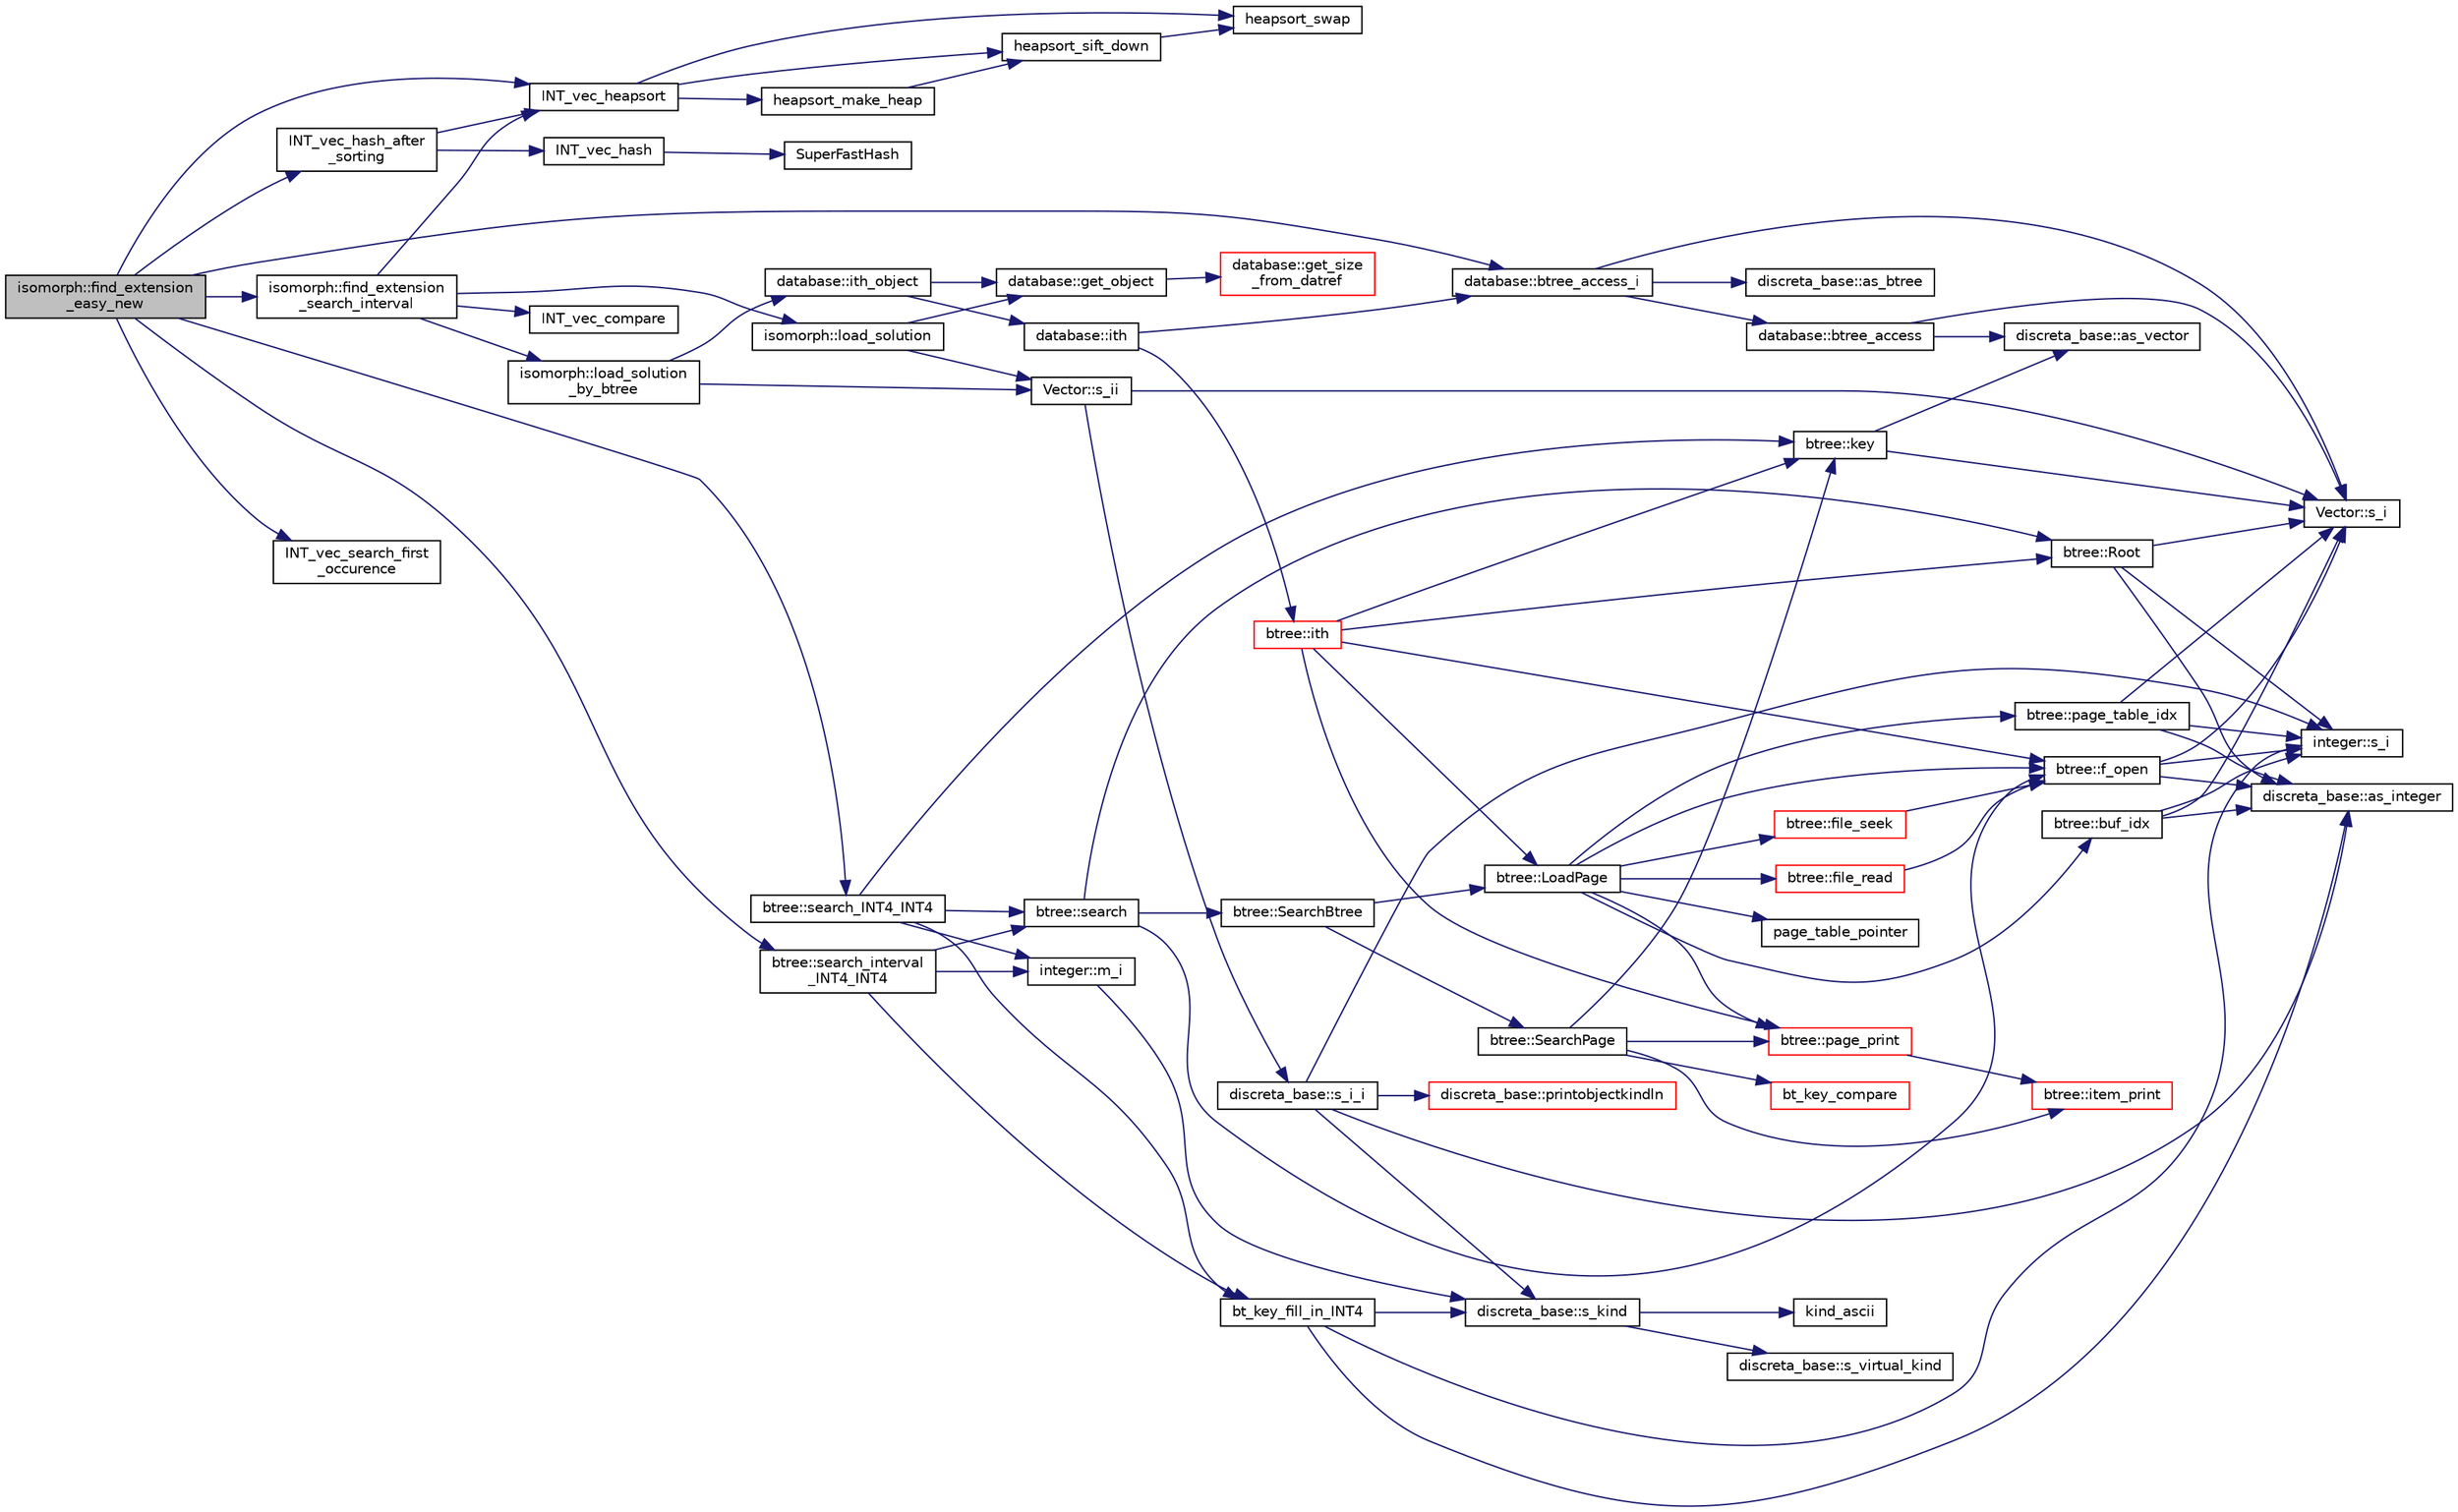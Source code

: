 digraph "isomorph::find_extension_easy_new"
{
  edge [fontname="Helvetica",fontsize="10",labelfontname="Helvetica",labelfontsize="10"];
  node [fontname="Helvetica",fontsize="10",shape=record];
  rankdir="LR";
  Node2501 [label="isomorph::find_extension\l_easy_new",height=0.2,width=0.4,color="black", fillcolor="grey75", style="filled", fontcolor="black"];
  Node2501 -> Node2502 [color="midnightblue",fontsize="10",style="solid",fontname="Helvetica"];
  Node2502 [label="INT_vec_heapsort",height=0.2,width=0.4,color="black", fillcolor="white", style="filled",URL="$d5/de2/foundations_2data__structures_2data__structures_8h.html#a3590ad9987f801fbfc94634300182f39"];
  Node2502 -> Node2503 [color="midnightblue",fontsize="10",style="solid",fontname="Helvetica"];
  Node2503 [label="heapsort_make_heap",height=0.2,width=0.4,color="black", fillcolor="white", style="filled",URL="$d4/dd7/sorting_8_c.html#a42f24453d7d77eeb1338ebd1a13cfdbb"];
  Node2503 -> Node2504 [color="midnightblue",fontsize="10",style="solid",fontname="Helvetica"];
  Node2504 [label="heapsort_sift_down",height=0.2,width=0.4,color="black", fillcolor="white", style="filled",URL="$d4/dd7/sorting_8_c.html#a65cbb1a6a3f01f511673705437ddc18b"];
  Node2504 -> Node2505 [color="midnightblue",fontsize="10",style="solid",fontname="Helvetica"];
  Node2505 [label="heapsort_swap",height=0.2,width=0.4,color="black", fillcolor="white", style="filled",URL="$d4/dd7/sorting_8_c.html#a8f048362e6065297b19b6975bcbbfcc6"];
  Node2502 -> Node2505 [color="midnightblue",fontsize="10",style="solid",fontname="Helvetica"];
  Node2502 -> Node2504 [color="midnightblue",fontsize="10",style="solid",fontname="Helvetica"];
  Node2501 -> Node2506 [color="midnightblue",fontsize="10",style="solid",fontname="Helvetica"];
  Node2506 [label="INT_vec_hash_after\l_sorting",height=0.2,width=0.4,color="black", fillcolor="white", style="filled",URL="$d5/db4/io__and__os_8h.html#aeafeac33912863498dad1e3c222d54b7"];
  Node2506 -> Node2502 [color="midnightblue",fontsize="10",style="solid",fontname="Helvetica"];
  Node2506 -> Node2507 [color="midnightblue",fontsize="10",style="solid",fontname="Helvetica"];
  Node2507 [label="INT_vec_hash",height=0.2,width=0.4,color="black", fillcolor="white", style="filled",URL="$d4/d74/util_8_c.html#a2c14b1034b07b03b4df943066edeb99f"];
  Node2507 -> Node2508 [color="midnightblue",fontsize="10",style="solid",fontname="Helvetica"];
  Node2508 [label="SuperFastHash",height=0.2,width=0.4,color="black", fillcolor="white", style="filled",URL="$d5/de2/foundations_2data__structures_2data__structures_8h.html#a11d69a8cb5ac90dfb13d2e25df8eb1ce"];
  Node2501 -> Node2509 [color="midnightblue",fontsize="10",style="solid",fontname="Helvetica"];
  Node2509 [label="INT_vec_search_first\l_occurence",height=0.2,width=0.4,color="black", fillcolor="white", style="filled",URL="$d5/de2/foundations_2data__structures_2data__structures_8h.html#a544ec7b1804104bea554694504404dfb"];
  Node2501 -> Node2510 [color="midnightblue",fontsize="10",style="solid",fontname="Helvetica"];
  Node2510 [label="database::btree_access_i",height=0.2,width=0.4,color="black", fillcolor="white", style="filled",URL="$db/d72/classdatabase.html#a215047d1b32b8bd54f91a7bdca168eee"];
  Node2510 -> Node2511 [color="midnightblue",fontsize="10",style="solid",fontname="Helvetica"];
  Node2511 [label="database::btree_access",height=0.2,width=0.4,color="black", fillcolor="white", style="filled",URL="$db/d72/classdatabase.html#a30109ba5488b06111439f887fc1ac499"];
  Node2511 -> Node2512 [color="midnightblue",fontsize="10",style="solid",fontname="Helvetica"];
  Node2512 [label="Vector::s_i",height=0.2,width=0.4,color="black", fillcolor="white", style="filled",URL="$d5/db2/class_vector.html#a1c4fe1752523df8119f70dd550244871"];
  Node2511 -> Node2513 [color="midnightblue",fontsize="10",style="solid",fontname="Helvetica"];
  Node2513 [label="discreta_base::as_vector",height=0.2,width=0.4,color="black", fillcolor="white", style="filled",URL="$d7/d71/classdiscreta__base.html#a7bdd6cae39c380b128ee9e17e42cf020"];
  Node2510 -> Node2512 [color="midnightblue",fontsize="10",style="solid",fontname="Helvetica"];
  Node2510 -> Node2514 [color="midnightblue",fontsize="10",style="solid",fontname="Helvetica"];
  Node2514 [label="discreta_base::as_btree",height=0.2,width=0.4,color="black", fillcolor="white", style="filled",URL="$d7/d71/classdiscreta__base.html#a78e76674cef2ec113c17989c11288778"];
  Node2501 -> Node2515 [color="midnightblue",fontsize="10",style="solid",fontname="Helvetica"];
  Node2515 [label="btree::search_INT4_INT4",height=0.2,width=0.4,color="black", fillcolor="white", style="filled",URL="$dd/db0/classbtree.html#a8746bb2cda91692ba57e9a72dde59a23"];
  Node2515 -> Node2516 [color="midnightblue",fontsize="10",style="solid",fontname="Helvetica"];
  Node2516 [label="btree::key",height=0.2,width=0.4,color="black", fillcolor="white", style="filled",URL="$dd/db0/classbtree.html#abc561b2c60acc5a699637b7eb2549503"];
  Node2516 -> Node2512 [color="midnightblue",fontsize="10",style="solid",fontname="Helvetica"];
  Node2516 -> Node2513 [color="midnightblue",fontsize="10",style="solid",fontname="Helvetica"];
  Node2515 -> Node2517 [color="midnightblue",fontsize="10",style="solid",fontname="Helvetica"];
  Node2517 [label="integer::m_i",height=0.2,width=0.4,color="black", fillcolor="white", style="filled",URL="$d0/de5/classinteger.html#a869091f0a0f35f5354c8c4a70250e8a9"];
  Node2517 -> Node2518 [color="midnightblue",fontsize="10",style="solid",fontname="Helvetica"];
  Node2518 [label="discreta_base::s_kind",height=0.2,width=0.4,color="black", fillcolor="white", style="filled",URL="$d7/d71/classdiscreta__base.html#a8a830025c74adbbc3362418a7c2ba157"];
  Node2518 -> Node2519 [color="midnightblue",fontsize="10",style="solid",fontname="Helvetica"];
  Node2519 [label="discreta_base::s_virtual_kind",height=0.2,width=0.4,color="black", fillcolor="white", style="filled",URL="$d7/d71/classdiscreta__base.html#a52778a6d6943a468be083d0785d418fb"];
  Node2518 -> Node2520 [color="midnightblue",fontsize="10",style="solid",fontname="Helvetica"];
  Node2520 [label="kind_ascii",height=0.2,width=0.4,color="black", fillcolor="white", style="filled",URL="$d9/d60/discreta_8h.html#ad0ce825a9f29bc6cec27e1b64cfe27bf"];
  Node2515 -> Node2521 [color="midnightblue",fontsize="10",style="solid",fontname="Helvetica"];
  Node2521 [label="bt_key_fill_in_INT4",height=0.2,width=0.4,color="black", fillcolor="white", style="filled",URL="$d0/db3/bt__key_8_c.html#ab9236cc7f045b1beefa9445abd170dff"];
  Node2521 -> Node2518 [color="midnightblue",fontsize="10",style="solid",fontname="Helvetica"];
  Node2521 -> Node2522 [color="midnightblue",fontsize="10",style="solid",fontname="Helvetica"];
  Node2522 [label="discreta_base::as_integer",height=0.2,width=0.4,color="black", fillcolor="white", style="filled",URL="$d7/d71/classdiscreta__base.html#a00d7691eaf874fd283d942692fe8dd26"];
  Node2521 -> Node2523 [color="midnightblue",fontsize="10",style="solid",fontname="Helvetica"];
  Node2523 [label="integer::s_i",height=0.2,width=0.4,color="black", fillcolor="white", style="filled",URL="$d0/de5/classinteger.html#adf28e9f94d4c844adaa950deeb80b904"];
  Node2515 -> Node2524 [color="midnightblue",fontsize="10",style="solid",fontname="Helvetica"];
  Node2524 [label="btree::search",height=0.2,width=0.4,color="black", fillcolor="white", style="filled",URL="$dd/db0/classbtree.html#a0aea262fd4da610b2276f7742fc999d5"];
  Node2524 -> Node2525 [color="midnightblue",fontsize="10",style="solid",fontname="Helvetica"];
  Node2525 [label="btree::Root",height=0.2,width=0.4,color="black", fillcolor="white", style="filled",URL="$dd/db0/classbtree.html#a2fd65be715ab94bf4a764c4f582a642b"];
  Node2525 -> Node2512 [color="midnightblue",fontsize="10",style="solid",fontname="Helvetica"];
  Node2525 -> Node2522 [color="midnightblue",fontsize="10",style="solid",fontname="Helvetica"];
  Node2525 -> Node2523 [color="midnightblue",fontsize="10",style="solid",fontname="Helvetica"];
  Node2524 -> Node2526 [color="midnightblue",fontsize="10",style="solid",fontname="Helvetica"];
  Node2526 [label="btree::f_open",height=0.2,width=0.4,color="black", fillcolor="white", style="filled",URL="$dd/db0/classbtree.html#a192d74607f02ea8e0ad631d6e6fd6704"];
  Node2526 -> Node2512 [color="midnightblue",fontsize="10",style="solid",fontname="Helvetica"];
  Node2526 -> Node2522 [color="midnightblue",fontsize="10",style="solid",fontname="Helvetica"];
  Node2526 -> Node2523 [color="midnightblue",fontsize="10",style="solid",fontname="Helvetica"];
  Node2524 -> Node2527 [color="midnightblue",fontsize="10",style="solid",fontname="Helvetica"];
  Node2527 [label="btree::SearchBtree",height=0.2,width=0.4,color="black", fillcolor="white", style="filled",URL="$dd/db0/classbtree.html#a6717768edf4de1aad4736c303bcedddd"];
  Node2527 -> Node2528 [color="midnightblue",fontsize="10",style="solid",fontname="Helvetica"];
  Node2528 [label="btree::LoadPage",height=0.2,width=0.4,color="black", fillcolor="white", style="filled",URL="$dd/db0/classbtree.html#a29d23b8b151b6b793aa1184ca6ccc947"];
  Node2528 -> Node2526 [color="midnightblue",fontsize="10",style="solid",fontname="Helvetica"];
  Node2528 -> Node2529 [color="midnightblue",fontsize="10",style="solid",fontname="Helvetica"];
  Node2529 [label="btree::buf_idx",height=0.2,width=0.4,color="black", fillcolor="white", style="filled",URL="$dd/db0/classbtree.html#a6a928fc93c93d8b5a83ad1ba699b453e"];
  Node2529 -> Node2512 [color="midnightblue",fontsize="10",style="solid",fontname="Helvetica"];
  Node2529 -> Node2522 [color="midnightblue",fontsize="10",style="solid",fontname="Helvetica"];
  Node2529 -> Node2523 [color="midnightblue",fontsize="10",style="solid",fontname="Helvetica"];
  Node2528 -> Node2530 [color="midnightblue",fontsize="10",style="solid",fontname="Helvetica"];
  Node2530 [label="page_table_pointer",height=0.2,width=0.4,color="black", fillcolor="white", style="filled",URL="$d9/d60/discreta_8h.html#a53208086adbea2817fe45f917410d9d0"];
  Node2528 -> Node2531 [color="midnightblue",fontsize="10",style="solid",fontname="Helvetica"];
  Node2531 [label="btree::page_table_idx",height=0.2,width=0.4,color="black", fillcolor="white", style="filled",URL="$dd/db0/classbtree.html#abc6a6f309e4c61cb5a7f4c4a248d384d"];
  Node2531 -> Node2512 [color="midnightblue",fontsize="10",style="solid",fontname="Helvetica"];
  Node2531 -> Node2522 [color="midnightblue",fontsize="10",style="solid",fontname="Helvetica"];
  Node2531 -> Node2523 [color="midnightblue",fontsize="10",style="solid",fontname="Helvetica"];
  Node2528 -> Node2532 [color="midnightblue",fontsize="10",style="solid",fontname="Helvetica"];
  Node2532 [label="btree::file_seek",height=0.2,width=0.4,color="red", fillcolor="white", style="filled",URL="$dd/db0/classbtree.html#a829c985973c7c164fda2d81398e13504"];
  Node2532 -> Node2526 [color="midnightblue",fontsize="10",style="solid",fontname="Helvetica"];
  Node2528 -> Node2534 [color="midnightblue",fontsize="10",style="solid",fontname="Helvetica"];
  Node2534 [label="btree::file_read",height=0.2,width=0.4,color="red", fillcolor="white", style="filled",URL="$dd/db0/classbtree.html#ab0b9bbc01c3d3836048934e90aec5f6c"];
  Node2534 -> Node2526 [color="midnightblue",fontsize="10",style="solid",fontname="Helvetica"];
  Node2528 -> Node2535 [color="midnightblue",fontsize="10",style="solid",fontname="Helvetica"];
  Node2535 [label="btree::page_print",height=0.2,width=0.4,color="red", fillcolor="white", style="filled",URL="$dd/db0/classbtree.html#ae6ffbcdff58a0c738d1a0e27a963da5d"];
  Node2535 -> Node2536 [color="midnightblue",fontsize="10",style="solid",fontname="Helvetica"];
  Node2536 [label="btree::item_print",height=0.2,width=0.4,color="red", fillcolor="white", style="filled",URL="$dd/db0/classbtree.html#aca05a17e852f911cf7b1a971e7e7ad08"];
  Node2527 -> Node2546 [color="midnightblue",fontsize="10",style="solid",fontname="Helvetica"];
  Node2546 [label="btree::SearchPage",height=0.2,width=0.4,color="black", fillcolor="white", style="filled",URL="$dd/db0/classbtree.html#a36608b9c27c8207ddb8f6b5f706ab439"];
  Node2546 -> Node2535 [color="midnightblue",fontsize="10",style="solid",fontname="Helvetica"];
  Node2546 -> Node2536 [color="midnightblue",fontsize="10",style="solid",fontname="Helvetica"];
  Node2546 -> Node2547 [color="midnightblue",fontsize="10",style="solid",fontname="Helvetica"];
  Node2547 [label="bt_key_compare",height=0.2,width=0.4,color="red", fillcolor="white", style="filled",URL="$d0/db3/bt__key_8_c.html#a44a07272f92f603a9401e4393205a37e"];
  Node2546 -> Node2516 [color="midnightblue",fontsize="10",style="solid",fontname="Helvetica"];
  Node2501 -> Node2550 [color="midnightblue",fontsize="10",style="solid",fontname="Helvetica"];
  Node2550 [label="btree::search_interval\l_INT4_INT4",height=0.2,width=0.4,color="black", fillcolor="white", style="filled",URL="$dd/db0/classbtree.html#a3bff689197882a625884b9625495c46f"];
  Node2550 -> Node2517 [color="midnightblue",fontsize="10",style="solid",fontname="Helvetica"];
  Node2550 -> Node2521 [color="midnightblue",fontsize="10",style="solid",fontname="Helvetica"];
  Node2550 -> Node2524 [color="midnightblue",fontsize="10",style="solid",fontname="Helvetica"];
  Node2501 -> Node2551 [color="midnightblue",fontsize="10",style="solid",fontname="Helvetica"];
  Node2551 [label="isomorph::find_extension\l_search_interval",height=0.2,width=0.4,color="black", fillcolor="white", style="filled",URL="$d3/d5f/classisomorph.html#af2d3de77d6df176083f2af2e1108ccb4"];
  Node2551 -> Node2552 [color="midnightblue",fontsize="10",style="solid",fontname="Helvetica"];
  Node2552 [label="isomorph::load_solution\l_by_btree",height=0.2,width=0.4,color="black", fillcolor="white", style="filled",URL="$d3/d5f/classisomorph.html#a7e1d9b879292c9f8c6a83c03073826f3"];
  Node2552 -> Node2553 [color="midnightblue",fontsize="10",style="solid",fontname="Helvetica"];
  Node2553 [label="database::ith_object",height=0.2,width=0.4,color="black", fillcolor="white", style="filled",URL="$db/d72/classdatabase.html#a1516bb38a4c846172354291271700d07"];
  Node2553 -> Node2554 [color="midnightblue",fontsize="10",style="solid",fontname="Helvetica"];
  Node2554 [label="database::ith",height=0.2,width=0.4,color="black", fillcolor="white", style="filled",URL="$db/d72/classdatabase.html#af17af33b686cba55558237b04714108f"];
  Node2554 -> Node2510 [color="midnightblue",fontsize="10",style="solid",fontname="Helvetica"];
  Node2554 -> Node2555 [color="midnightblue",fontsize="10",style="solid",fontname="Helvetica"];
  Node2555 [label="btree::ith",height=0.2,width=0.4,color="red", fillcolor="white", style="filled",URL="$dd/db0/classbtree.html#aba50733eb0d292c2fd103cd6721cc1d6"];
  Node2555 -> Node2526 [color="midnightblue",fontsize="10",style="solid",fontname="Helvetica"];
  Node2555 -> Node2525 [color="midnightblue",fontsize="10",style="solid",fontname="Helvetica"];
  Node2555 -> Node2528 [color="midnightblue",fontsize="10",style="solid",fontname="Helvetica"];
  Node2555 -> Node2535 [color="midnightblue",fontsize="10",style="solid",fontname="Helvetica"];
  Node2555 -> Node2516 [color="midnightblue",fontsize="10",style="solid",fontname="Helvetica"];
  Node2553 -> Node2557 [color="midnightblue",fontsize="10",style="solid",fontname="Helvetica"];
  Node2557 [label="database::get_object",height=0.2,width=0.4,color="black", fillcolor="white", style="filled",URL="$db/d72/classdatabase.html#a2f58ec1301addabc2fb6544038e108c6"];
  Node2557 -> Node2558 [color="midnightblue",fontsize="10",style="solid",fontname="Helvetica"];
  Node2558 [label="database::get_size\l_from_datref",height=0.2,width=0.4,color="red", fillcolor="white", style="filled",URL="$db/d72/classdatabase.html#ae71e4c19b07a2d67682fbd4b069e9a7e"];
  Node2552 -> Node2566 [color="midnightblue",fontsize="10",style="solid",fontname="Helvetica"];
  Node2566 [label="Vector::s_ii",height=0.2,width=0.4,color="black", fillcolor="white", style="filled",URL="$d5/db2/class_vector.html#a75d4942cc7b9794717b4846c10520db8"];
  Node2566 -> Node2512 [color="midnightblue",fontsize="10",style="solid",fontname="Helvetica"];
  Node2566 -> Node2567 [color="midnightblue",fontsize="10",style="solid",fontname="Helvetica"];
  Node2567 [label="discreta_base::s_i_i",height=0.2,width=0.4,color="black", fillcolor="white", style="filled",URL="$d7/d71/classdiscreta__base.html#aadb92c01fbe69b3034b0214b33fbc735"];
  Node2567 -> Node2518 [color="midnightblue",fontsize="10",style="solid",fontname="Helvetica"];
  Node2567 -> Node2568 [color="midnightblue",fontsize="10",style="solid",fontname="Helvetica"];
  Node2568 [label="discreta_base::printobjectkindln",height=0.2,width=0.4,color="red", fillcolor="white", style="filled",URL="$d7/d71/classdiscreta__base.html#a677ccc8f392ebedde05e453f8cf59559"];
  Node2567 -> Node2522 [color="midnightblue",fontsize="10",style="solid",fontname="Helvetica"];
  Node2567 -> Node2523 [color="midnightblue",fontsize="10",style="solid",fontname="Helvetica"];
  Node2551 -> Node2570 [color="midnightblue",fontsize="10",style="solid",fontname="Helvetica"];
  Node2570 [label="isomorph::load_solution",height=0.2,width=0.4,color="black", fillcolor="white", style="filled",URL="$d3/d5f/classisomorph.html#a18df8e5d8ba2c2fe7c6d59a2d42768a5"];
  Node2570 -> Node2557 [color="midnightblue",fontsize="10",style="solid",fontname="Helvetica"];
  Node2570 -> Node2566 [color="midnightblue",fontsize="10",style="solid",fontname="Helvetica"];
  Node2551 -> Node2502 [color="midnightblue",fontsize="10",style="solid",fontname="Helvetica"];
  Node2551 -> Node2571 [color="midnightblue",fontsize="10",style="solid",fontname="Helvetica"];
  Node2571 [label="INT_vec_compare",height=0.2,width=0.4,color="black", fillcolor="white", style="filled",URL="$d5/de2/foundations_2data__structures_2data__structures_8h.html#ac1a17fca23fb4a338aef8547a4c2fded"];
}
